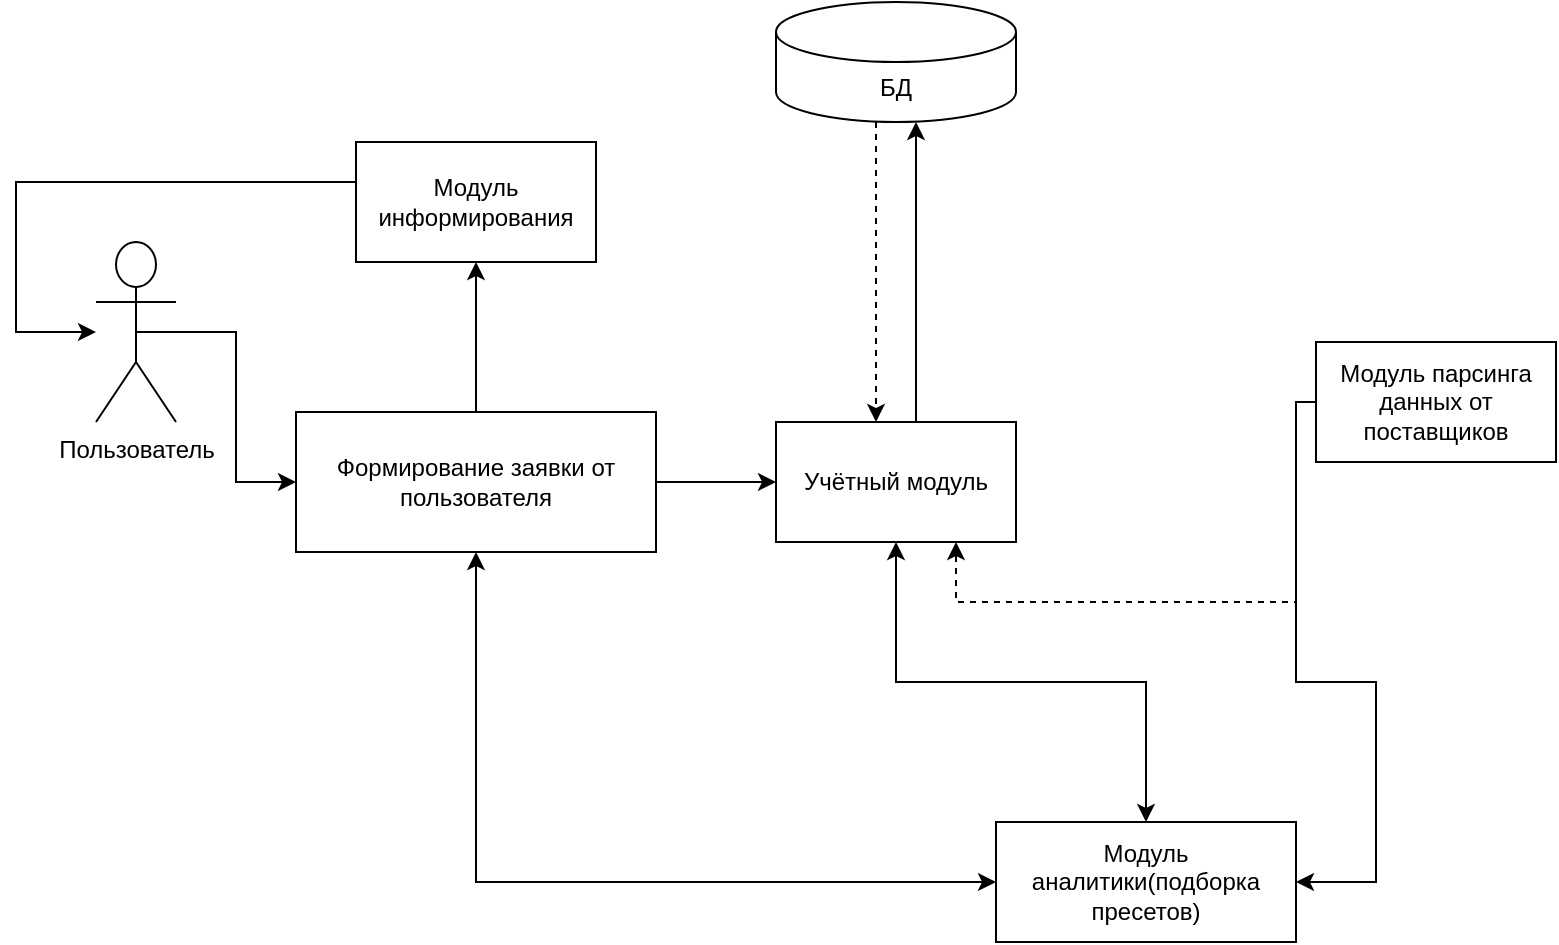 <mxfile version="26.1.1">
  <diagram name="Страница — 1" id="cpi80OK5ggxKdEkJf6Ek">
    <mxGraphModel dx="954" dy="639" grid="1" gridSize="10" guides="1" tooltips="1" connect="1" arrows="1" fold="1" page="1" pageScale="1" pageWidth="827" pageHeight="1169" math="0" shadow="0">
      <root>
        <mxCell id="0" />
        <mxCell id="1" parent="0" />
        <mxCell id="anivfigtLwiNKghZM0W1-9" style="edgeStyle=orthogonalEdgeStyle;rounded=0;orthogonalLoop=1;jettySize=auto;html=1;exitX=0.5;exitY=0.5;exitDx=0;exitDy=0;exitPerimeter=0;entryX=0;entryY=0.5;entryDx=0;entryDy=0;" edge="1" parent="1" source="anivfigtLwiNKghZM0W1-1" target="anivfigtLwiNKghZM0W1-4">
          <mxGeometry relative="1" as="geometry" />
        </mxCell>
        <mxCell id="anivfigtLwiNKghZM0W1-1" value="Пользователь" style="shape=umlActor;verticalLabelPosition=bottom;verticalAlign=top;html=1;outlineConnect=0;" vertex="1" parent="1">
          <mxGeometry x="80" y="180" width="40" height="90" as="geometry" />
        </mxCell>
        <mxCell id="anivfigtLwiNKghZM0W1-6" value="" style="edgeStyle=orthogonalEdgeStyle;rounded=0;orthogonalLoop=1;jettySize=auto;html=1;" edge="1" parent="1" source="anivfigtLwiNKghZM0W1-4" target="anivfigtLwiNKghZM0W1-5">
          <mxGeometry relative="1" as="geometry" />
        </mxCell>
        <mxCell id="anivfigtLwiNKghZM0W1-26" style="edgeStyle=orthogonalEdgeStyle;rounded=0;orthogonalLoop=1;jettySize=auto;html=1;entryX=0;entryY=0.5;entryDx=0;entryDy=0;exitX=0.5;exitY=1;exitDx=0;exitDy=0;startArrow=classic;startFill=1;" edge="1" parent="1" source="anivfigtLwiNKghZM0W1-4" target="anivfigtLwiNKghZM0W1-20">
          <mxGeometry relative="1" as="geometry">
            <mxPoint x="240" y="415" as="sourcePoint" />
            <mxPoint x="447.5" y="585" as="targetPoint" />
            <Array as="points">
              <mxPoint x="270" y="500" />
            </Array>
          </mxGeometry>
        </mxCell>
        <mxCell id="anivfigtLwiNKghZM0W1-28" value="" style="edgeStyle=orthogonalEdgeStyle;rounded=0;orthogonalLoop=1;jettySize=auto;html=1;" edge="1" parent="1" source="anivfigtLwiNKghZM0W1-4" target="anivfigtLwiNKghZM0W1-27">
          <mxGeometry relative="1" as="geometry" />
        </mxCell>
        <mxCell id="anivfigtLwiNKghZM0W1-4" value="Формирование заявки от пользователя" style="rounded=0;whiteSpace=wrap;html=1;" vertex="1" parent="1">
          <mxGeometry x="180" y="265" width="180" height="70" as="geometry" />
        </mxCell>
        <mxCell id="anivfigtLwiNKghZM0W1-23" style="edgeStyle=orthogonalEdgeStyle;rounded=0;orthogonalLoop=1;jettySize=auto;html=1;entryX=0.5;entryY=0;entryDx=0;entryDy=0;startArrow=classic;startFill=1;" edge="1" parent="1" source="anivfigtLwiNKghZM0W1-5" target="anivfigtLwiNKghZM0W1-20">
          <mxGeometry relative="1" as="geometry" />
        </mxCell>
        <mxCell id="anivfigtLwiNKghZM0W1-5" value="Учётный модуль" style="rounded=0;whiteSpace=wrap;html=1;" vertex="1" parent="1">
          <mxGeometry x="420" y="270" width="120" height="60" as="geometry" />
        </mxCell>
        <mxCell id="anivfigtLwiNKghZM0W1-16" style="edgeStyle=orthogonalEdgeStyle;rounded=0;orthogonalLoop=1;jettySize=auto;html=1;dashed=1;" edge="1" parent="1" source="anivfigtLwiNKghZM0W1-7">
          <mxGeometry relative="1" as="geometry">
            <mxPoint x="510" y="330" as="targetPoint" />
            <Array as="points">
              <mxPoint x="680" y="360" />
              <mxPoint x="510" y="360" />
            </Array>
          </mxGeometry>
        </mxCell>
        <mxCell id="anivfigtLwiNKghZM0W1-21" value="" style="edgeStyle=orthogonalEdgeStyle;rounded=0;orthogonalLoop=1;jettySize=auto;html=1;" edge="1" parent="1" source="anivfigtLwiNKghZM0W1-7" target="anivfigtLwiNKghZM0W1-20">
          <mxGeometry relative="1" as="geometry">
            <Array as="points">
              <mxPoint x="680" y="400" />
              <mxPoint x="720" y="400" />
              <mxPoint x="720" y="500" />
            </Array>
          </mxGeometry>
        </mxCell>
        <mxCell id="anivfigtLwiNKghZM0W1-7" value="Модуль парсинга данных от поставщиков" style="whiteSpace=wrap;html=1;rounded=0;" vertex="1" parent="1">
          <mxGeometry x="690" y="230" width="120" height="60" as="geometry" />
        </mxCell>
        <mxCell id="anivfigtLwiNKghZM0W1-12" style="edgeStyle=orthogonalEdgeStyle;rounded=0;orthogonalLoop=1;jettySize=auto;html=1;dashed=1;" edge="1" parent="1" source="anivfigtLwiNKghZM0W1-11">
          <mxGeometry relative="1" as="geometry">
            <mxPoint x="470" y="270" as="targetPoint" />
            <Array as="points">
              <mxPoint x="470" y="270" />
            </Array>
          </mxGeometry>
        </mxCell>
        <mxCell id="anivfigtLwiNKghZM0W1-11" value="БД" style="shape=cylinder3;whiteSpace=wrap;html=1;boundedLbl=1;backgroundOutline=1;size=15;" vertex="1" parent="1">
          <mxGeometry x="420" y="60" width="120" height="60" as="geometry" />
        </mxCell>
        <mxCell id="anivfigtLwiNKghZM0W1-15" style="edgeStyle=orthogonalEdgeStyle;rounded=0;orthogonalLoop=1;jettySize=auto;html=1;" edge="1" parent="1" source="anivfigtLwiNKghZM0W1-5">
          <mxGeometry relative="1" as="geometry">
            <mxPoint x="490" y="120" as="targetPoint" />
            <Array as="points">
              <mxPoint x="490" y="121" />
            </Array>
          </mxGeometry>
        </mxCell>
        <mxCell id="anivfigtLwiNKghZM0W1-20" value="Модуль аналитики(подборка пресетов)" style="whiteSpace=wrap;html=1;rounded=0;" vertex="1" parent="1">
          <mxGeometry x="530" y="470" width="150" height="60" as="geometry" />
        </mxCell>
        <mxCell id="anivfigtLwiNKghZM0W1-29" style="edgeStyle=orthogonalEdgeStyle;rounded=0;orthogonalLoop=1;jettySize=auto;html=1;" edge="1" parent="1" source="anivfigtLwiNKghZM0W1-27" target="anivfigtLwiNKghZM0W1-1">
          <mxGeometry relative="1" as="geometry">
            <mxPoint x="40" y="220" as="targetPoint" />
            <Array as="points">
              <mxPoint x="40" y="150" />
              <mxPoint x="40" y="225" />
            </Array>
          </mxGeometry>
        </mxCell>
        <mxCell id="anivfigtLwiNKghZM0W1-27" value="Модуль информирования" style="whiteSpace=wrap;html=1;rounded=0;" vertex="1" parent="1">
          <mxGeometry x="210" y="130" width="120" height="60" as="geometry" />
        </mxCell>
      </root>
    </mxGraphModel>
  </diagram>
</mxfile>
